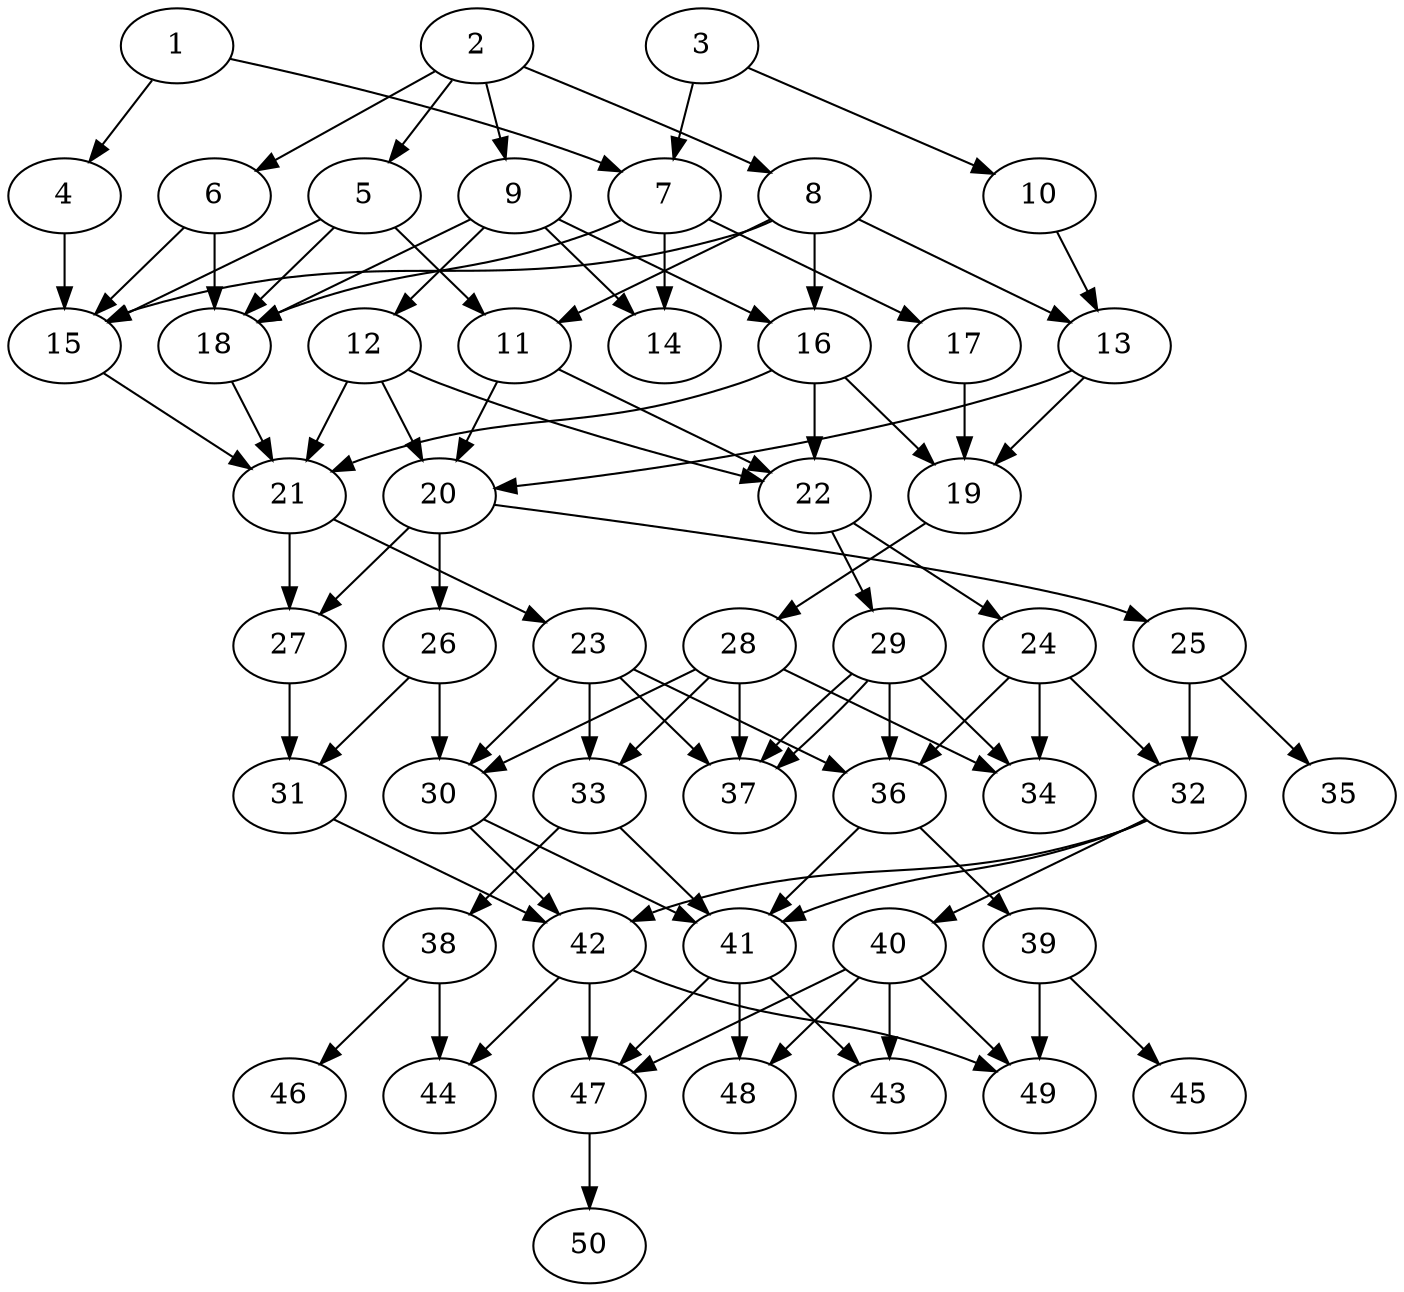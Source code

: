 // DAG automatically generated by daggen at Thu Oct  3 14:07:57 2019
// ./daggen --dot -n 50 --ccr 0.3 --fat 0.5 --regular 0.5 --density 0.5 --mindata 5242880 --maxdata 52428800 
digraph G {
  1 [size="43373227", alpha="0.14", expect_size="13011968"] 
  1 -> 4 [size ="13011968"]
  1 -> 7 [size ="13011968"]
  2 [size="157317120", alpha="0.05", expect_size="47195136"] 
  2 -> 5 [size ="47195136"]
  2 -> 6 [size ="47195136"]
  2 -> 8 [size ="47195136"]
  2 -> 9 [size ="47195136"]
  3 [size="158590293", alpha="0.15", expect_size="47577088"] 
  3 -> 7 [size ="47577088"]
  3 -> 10 [size ="47577088"]
  4 [size="35198293", alpha="0.08", expect_size="10559488"] 
  4 -> 15 [size ="10559488"]
  5 [size="109885440", alpha="0.07", expect_size="32965632"] 
  5 -> 11 [size ="32965632"]
  5 -> 15 [size ="32965632"]
  5 -> 18 [size ="32965632"]
  6 [size="36324693", alpha="0.03", expect_size="10897408"] 
  6 -> 15 [size ="10897408"]
  6 -> 18 [size ="10897408"]
  7 [size="67822933", alpha="0.13", expect_size="20346880"] 
  7 -> 14 [size ="20346880"]
  7 -> 17 [size ="20346880"]
  7 -> 18 [size ="20346880"]
  8 [size="163986773", alpha="0.03", expect_size="49196032"] 
  8 -> 11 [size ="49196032"]
  8 -> 13 [size ="49196032"]
  8 -> 15 [size ="49196032"]
  8 -> 16 [size ="49196032"]
  9 [size="123525120", alpha="0.14", expect_size="37057536"] 
  9 -> 12 [size ="37057536"]
  9 -> 14 [size ="37057536"]
  9 -> 16 [size ="37057536"]
  9 -> 18 [size ="37057536"]
  10 [size="70423893", alpha="0.06", expect_size="21127168"] 
  10 -> 13 [size ="21127168"]
  11 [size="112732160", alpha="0.10", expect_size="33819648"] 
  11 -> 20 [size ="33819648"]
  11 -> 22 [size ="33819648"]
  12 [size="66973013", alpha="0.17", expect_size="20091904"] 
  12 -> 20 [size ="20091904"]
  12 -> 21 [size ="20091904"]
  12 -> 22 [size ="20091904"]
  13 [size="107311787", alpha="0.09", expect_size="32193536"] 
  13 -> 19 [size ="32193536"]
  13 -> 20 [size ="32193536"]
  14 [size="69591040", alpha="0.11", expect_size="20877312"] 
  15 [size="132345173", alpha="0.02", expect_size="39703552"] 
  15 -> 21 [size ="39703552"]
  16 [size="29303467", alpha="0.12", expect_size="8791040"] 
  16 -> 19 [size ="8791040"]
  16 -> 21 [size ="8791040"]
  16 -> 22 [size ="8791040"]
  17 [size="54326613", alpha="0.06", expect_size="16297984"] 
  17 -> 19 [size ="16297984"]
  18 [size="155139413", alpha="0.20", expect_size="46541824"] 
  18 -> 21 [size ="46541824"]
  19 [size="20568747", alpha="0.17", expect_size="6170624"] 
  19 -> 28 [size ="6170624"]
  20 [size="127941973", alpha="0.19", expect_size="38382592"] 
  20 -> 25 [size ="38382592"]
  20 -> 26 [size ="38382592"]
  20 -> 27 [size ="38382592"]
  21 [size="20292267", alpha="0.04", expect_size="6087680"] 
  21 -> 23 [size ="6087680"]
  21 -> 27 [size ="6087680"]
  22 [size="96266240", alpha="0.07", expect_size="28879872"] 
  22 -> 24 [size ="28879872"]
  22 -> 29 [size ="28879872"]
  23 [size="74076160", alpha="0.08", expect_size="22222848"] 
  23 -> 30 [size ="22222848"]
  23 -> 33 [size ="22222848"]
  23 -> 36 [size ="22222848"]
  23 -> 37 [size ="22222848"]
  24 [size="142987947", alpha="0.11", expect_size="42896384"] 
  24 -> 32 [size ="42896384"]
  24 -> 34 [size ="42896384"]
  24 -> 36 [size ="42896384"]
  25 [size="70123520", alpha="0.06", expect_size="21037056"] 
  25 -> 32 [size ="21037056"]
  25 -> 35 [size ="21037056"]
  26 [size="86213973", alpha="0.04", expect_size="25864192"] 
  26 -> 30 [size ="25864192"]
  26 -> 31 [size ="25864192"]
  27 [size="26357760", alpha="0.07", expect_size="7907328"] 
  27 -> 31 [size ="7907328"]
  28 [size="70461440", alpha="0.10", expect_size="21138432"] 
  28 -> 30 [size ="21138432"]
  28 -> 33 [size ="21138432"]
  28 -> 34 [size ="21138432"]
  28 -> 37 [size ="21138432"]
  29 [size="68174507", alpha="0.06", expect_size="20452352"] 
  29 -> 34 [size ="20452352"]
  29 -> 36 [size ="20452352"]
  29 -> 37 [size ="20452352"]
  29 -> 37 [size ="20452352"]
  30 [size="44598613", alpha="0.08", expect_size="13379584"] 
  30 -> 41 [size ="13379584"]
  30 -> 42 [size ="13379584"]
  31 [size="36239360", alpha="0.03", expect_size="10871808"] 
  31 -> 42 [size ="10871808"]
  32 [size="69000533", alpha="0.04", expect_size="20700160"] 
  32 -> 40 [size ="20700160"]
  32 -> 41 [size ="20700160"]
  32 -> 42 [size ="20700160"]
  33 [size="125429760", alpha="0.16", expect_size="37628928"] 
  33 -> 38 [size ="37628928"]
  33 -> 41 [size ="37628928"]
  34 [size="32075093", alpha="0.16", expect_size="9622528"] 
  35 [size="121231360", alpha="0.09", expect_size="36369408"] 
  36 [size="170738347", alpha="0.04", expect_size="51221504"] 
  36 -> 39 [size ="51221504"]
  36 -> 41 [size ="51221504"]
  37 [size="42161493", alpha="0.04", expect_size="12648448"] 
  38 [size="100420267", alpha="0.02", expect_size="30126080"] 
  38 -> 44 [size ="30126080"]
  38 -> 46 [size ="30126080"]
  39 [size="20165973", alpha="0.19", expect_size="6049792"] 
  39 -> 45 [size ="6049792"]
  39 -> 49 [size ="6049792"]
  40 [size="64737280", alpha="0.11", expect_size="19421184"] 
  40 -> 43 [size ="19421184"]
  40 -> 47 [size ="19421184"]
  40 -> 48 [size ="19421184"]
  40 -> 49 [size ="19421184"]
  41 [size="129798827", alpha="0.03", expect_size="38939648"] 
  41 -> 43 [size ="38939648"]
  41 -> 47 [size ="38939648"]
  41 -> 48 [size ="38939648"]
  42 [size="153323520", alpha="0.05", expect_size="45997056"] 
  42 -> 44 [size ="45997056"]
  42 -> 47 [size ="45997056"]
  42 -> 49 [size ="45997056"]
  43 [size="27518293", alpha="0.15", expect_size="8255488"] 
  44 [size="156801707", alpha="0.00", expect_size="47040512"] 
  45 [size="121425920", alpha="0.12", expect_size="36427776"] 
  46 [size="36263253", alpha="0.13", expect_size="10878976"] 
  47 [size="70434133", alpha="0.15", expect_size="21130240"] 
  47 -> 50 [size ="21130240"]
  48 [size="103495680", alpha="0.04", expect_size="31048704"] 
  49 [size="115831467", alpha="0.19", expect_size="34749440"] 
  50 [size="110533973", alpha="0.17", expect_size="33160192"] 
}

